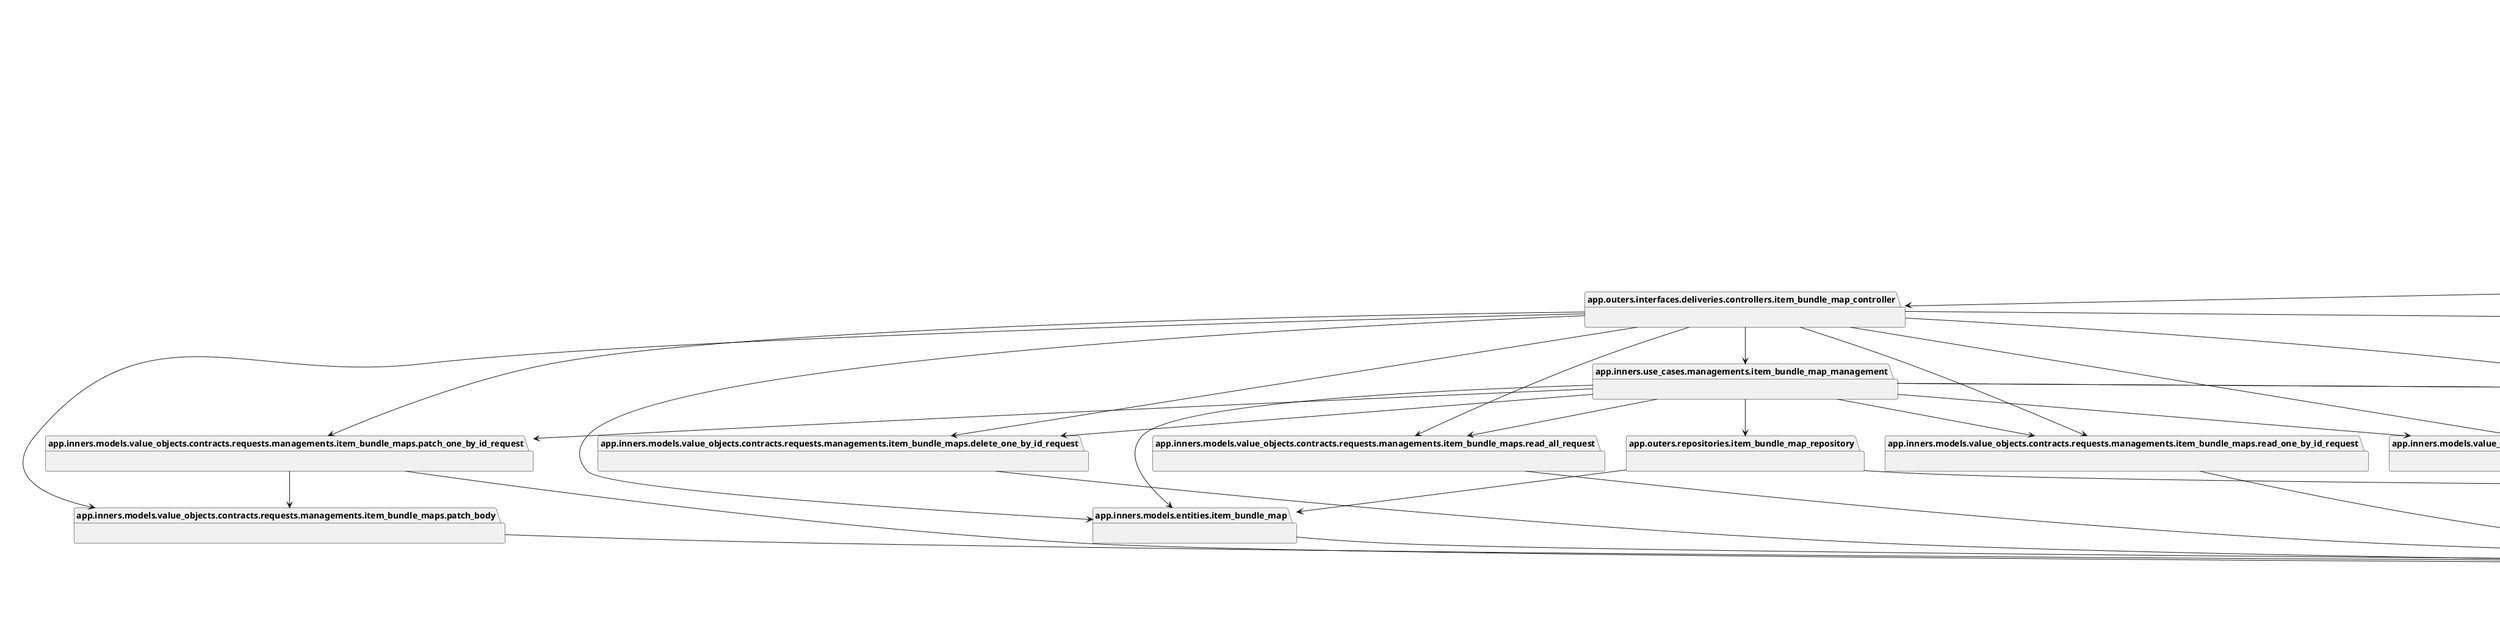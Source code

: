 @startuml packages
set namespaceSeparator none
package "app" as app {
}
package "app.inners" as app.inners {
}
package "app.inners.models" as app.inners.models {
}
package "app.inners.models.entities" as app.inners.models.entities {
}
package "app.inners.models.entities.account" as app.inners.models.entities.account {
}
package "app.inners.models.entities.base_entity" as app.inners.models.entities.base_entity {
}
package "app.inners.models.entities.company" as app.inners.models.entities.company {
}
package "app.inners.models.entities.file" as app.inners.models.entities.file {
}
package "app.inners.models.entities.inventory_control" as app.inners.models.entities.inventory_control {
}
package "app.inners.models.entities.item" as app.inners.models.entities.item {
}
package "app.inners.models.entities.item_bundle_map" as app.inners.models.entities.item_bundle_map {
}
package "app.inners.models.entities.item_file_map" as app.inners.models.entities.item_file_map {
}
package "app.inners.models.entities.location" as app.inners.models.entities.location {
}
package "app.inners.models.entities.role" as app.inners.models.entities.role {
}
package "app.inners.models.entities.transaction" as app.inners.models.entities.transaction {
}
package "app.inners.models.entities.transaction_item_map" as app.inners.models.entities.transaction_item_map {
}
package "app.inners.models.value_objects" as app.inners.models.value_objects {
}
package "app.inners.models.value_objects.base_value_object" as app.inners.models.value_objects.base_value_object {
}
package "app.inners.models.value_objects.contracts" as app.inners.models.value_objects.contracts {
}
package "app.inners.models.value_objects.contracts.requests" as app.inners.models.value_objects.contracts.requests {
}
package "app.inners.models.value_objects.contracts.requests.authentications" as app.inners.models.value_objects.contracts.requests.authentications {
}
package "app.inners.models.value_objects.contracts.requests.authentications.logins" as app.inners.models.value_objects.contracts.requests.authentications.logins {
}
package "app.inners.models.value_objects.contracts.requests.authentications.logins.login_by_email_and_password_body" as app.inners.models.value_objects.contracts.requests.authentications.logins.login_by_email_and_password_body {
}
package "app.inners.models.value_objects.contracts.requests.authentications.logins.login_by_email_and_password_request" as app.inners.models.value_objects.contracts.requests.authentications.logins.login_by_email_and_password_request {
}
package "app.inners.models.value_objects.contracts.requests.authentications.registers" as app.inners.models.value_objects.contracts.requests.authentications.registers {
}
package "app.inners.models.value_objects.contracts.requests.authentications.registers.account_register" as app.inners.models.value_objects.contracts.requests.authentications.registers.account_register {
}
package "app.inners.models.value_objects.contracts.requests.authentications.registers.company_register" as app.inners.models.value_objects.contracts.requests.authentications.registers.company_register {
}
package "app.inners.models.value_objects.contracts.requests.authentications.registers.location_register" as app.inners.models.value_objects.contracts.requests.authentications.registers.location_register {
}
package "app.inners.models.value_objects.contracts.requests.authentications.registers.register_by_email_and_password_body" as app.inners.models.value_objects.contracts.requests.authentications.registers.register_by_email_and_password_body {
}
package "app.inners.models.value_objects.contracts.requests.authentications.registers.register_by_email_and_password_request" as app.inners.models.value_objects.contracts.requests.authentications.registers.register_by_email_and_password_request {
}
package "app.inners.models.value_objects.contracts.requests.forecasts" as app.inners.models.value_objects.contracts.requests.forecasts {
}
package "app.inners.models.value_objects.contracts.requests.forecasts.item_stocks" as app.inners.models.value_objects.contracts.requests.forecasts.item_stocks {
}
package "app.inners.models.value_objects.contracts.requests.forecasts.item_stocks.stock_forecast_body" as app.inners.models.value_objects.contracts.requests.forecasts.item_stocks.stock_forecast_body {
}
package "app.inners.models.value_objects.contracts.requests.forecasts.item_stocks.stock_forecast_by_item_id_request" as app.inners.models.value_objects.contracts.requests.forecasts.item_stocks.stock_forecast_by_item_id_request {
}
package "app.inners.models.value_objects.contracts.requests.forecasts.item_transactions" as app.inners.models.value_objects.contracts.requests.forecasts.item_transactions {
}
package "app.inners.models.value_objects.contracts.requests.forecasts.item_transactions.transaction_forecast_body" as app.inners.models.value_objects.contracts.requests.forecasts.item_transactions.transaction_forecast_body {
}
package "app.inners.models.value_objects.contracts.requests.forecasts.item_transactions.transaction_forecast_by_item_id_request" as app.inners.models.value_objects.contracts.requests.forecasts.item_transactions.transaction_forecast_by_item_id_request {
}
package "app.inners.models.value_objects.contracts.requests.managements" as app.inners.models.value_objects.contracts.requests.managements {
}
package "app.inners.models.value_objects.contracts.requests.managements.accounts" as app.inners.models.value_objects.contracts.requests.managements.accounts {
}
package "app.inners.models.value_objects.contracts.requests.managements.accounts.create_body" as app.inners.models.value_objects.contracts.requests.managements.accounts.create_body {
}
package "app.inners.models.value_objects.contracts.requests.managements.accounts.create_one_request" as app.inners.models.value_objects.contracts.requests.managements.accounts.create_one_request {
}
package "app.inners.models.value_objects.contracts.requests.managements.accounts.delete_one_by_id_request" as app.inners.models.value_objects.contracts.requests.managements.accounts.delete_one_by_id_request {
}
package "app.inners.models.value_objects.contracts.requests.managements.accounts.patch_body" as app.inners.models.value_objects.contracts.requests.managements.accounts.patch_body {
}
package "app.inners.models.value_objects.contracts.requests.managements.accounts.patch_one_by_id_request" as app.inners.models.value_objects.contracts.requests.managements.accounts.patch_one_by_id_request {
}
package "app.inners.models.value_objects.contracts.requests.managements.accounts.read_all_by_company_id_request" as app.inners.models.value_objects.contracts.requests.managements.accounts.read_all_by_company_id_request {
}
package "app.inners.models.value_objects.contracts.requests.managements.accounts.read_all_request" as app.inners.models.value_objects.contracts.requests.managements.accounts.read_all_request {
}
package "app.inners.models.value_objects.contracts.requests.managements.accounts.read_one_by_id_request" as app.inners.models.value_objects.contracts.requests.managements.accounts.read_one_by_id_request {
}
package "app.inners.models.value_objects.contracts.requests.managements.companies" as app.inners.models.value_objects.contracts.requests.managements.companies {
}
package "app.inners.models.value_objects.contracts.requests.managements.companies.create_body" as app.inners.models.value_objects.contracts.requests.managements.companies.create_body {
}
package "app.inners.models.value_objects.contracts.requests.managements.companies.create_one_request" as app.inners.models.value_objects.contracts.requests.managements.companies.create_one_request {
}
package "app.inners.models.value_objects.contracts.requests.managements.companies.delete_one_by_id_request" as app.inners.models.value_objects.contracts.requests.managements.companies.delete_one_by_id_request {
}
package "app.inners.models.value_objects.contracts.requests.managements.companies.patch_body" as app.inners.models.value_objects.contracts.requests.managements.companies.patch_body {
}
package "app.inners.models.value_objects.contracts.requests.managements.companies.patch_one_by_id_request" as app.inners.models.value_objects.contracts.requests.managements.companies.patch_one_by_id_request {
}
package "app.inners.models.value_objects.contracts.requests.managements.companies.read_all_request" as app.inners.models.value_objects.contracts.requests.managements.companies.read_all_request {
}
package "app.inners.models.value_objects.contracts.requests.managements.companies.read_one_by_account_id_request" as app.inners.models.value_objects.contracts.requests.managements.companies.read_one_by_account_id_request {
}
package "app.inners.models.value_objects.contracts.requests.managements.companies.read_one_by_id_request" as app.inners.models.value_objects.contracts.requests.managements.companies.read_one_by_id_request {
}
package "app.inners.models.value_objects.contracts.requests.managements.files" as app.inners.models.value_objects.contracts.requests.managements.files {
}
package "app.inners.models.value_objects.contracts.requests.managements.files.create_body" as app.inners.models.value_objects.contracts.requests.managements.files.create_body {
}
package "app.inners.models.value_objects.contracts.requests.managements.files.create_one_request" as app.inners.models.value_objects.contracts.requests.managements.files.create_one_request {
}
package "app.inners.models.value_objects.contracts.requests.managements.files.delete_one_by_id_request" as app.inners.models.value_objects.contracts.requests.managements.files.delete_one_by_id_request {
}
package "app.inners.models.value_objects.contracts.requests.managements.files.patch_body" as app.inners.models.value_objects.contracts.requests.managements.files.patch_body {
}
package "app.inners.models.value_objects.contracts.requests.managements.files.patch_one_by_id_request" as app.inners.models.value_objects.contracts.requests.managements.files.patch_one_by_id_request {
}
package "app.inners.models.value_objects.contracts.requests.managements.files.read_all_request" as app.inners.models.value_objects.contracts.requests.managements.files.read_all_request {
}
package "app.inners.models.value_objects.contracts.requests.managements.files.read_one_by_id_request" as app.inners.models.value_objects.contracts.requests.managements.files.read_one_by_id_request {
}
package "app.inners.models.value_objects.contracts.requests.managements.inventory_controls" as app.inners.models.value_objects.contracts.requests.managements.inventory_controls {
}
package "app.inners.models.value_objects.contracts.requests.managements.inventory_controls.create_body" as app.inners.models.value_objects.contracts.requests.managements.inventory_controls.create_body {
}
package "app.inners.models.value_objects.contracts.requests.managements.inventory_controls.create_one_request" as app.inners.models.value_objects.contracts.requests.managements.inventory_controls.create_one_request {
}
package "app.inners.models.value_objects.contracts.requests.managements.inventory_controls.delete_one_by_id_request" as app.inners.models.value_objects.contracts.requests.managements.inventory_controls.delete_one_by_id_request {
}
package "app.inners.models.value_objects.contracts.requests.managements.inventory_controls.patch_body" as app.inners.models.value_objects.contracts.requests.managements.inventory_controls.patch_body {
}
package "app.inners.models.value_objects.contracts.requests.managements.inventory_controls.patch_one_by_id_request" as app.inners.models.value_objects.contracts.requests.managements.inventory_controls.patch_one_by_id_request {
}
package "app.inners.models.value_objects.contracts.requests.managements.inventory_controls.read_all_request" as app.inners.models.value_objects.contracts.requests.managements.inventory_controls.read_all_request {
}
package "app.inners.models.value_objects.contracts.requests.managements.inventory_controls.read_one_by_id_request" as app.inners.models.value_objects.contracts.requests.managements.inventory_controls.read_one_by_id_request {
}
package "app.inners.models.value_objects.contracts.requests.managements.item_bundle_maps" as app.inners.models.value_objects.contracts.requests.managements.item_bundle_maps {
}
package "app.inners.models.value_objects.contracts.requests.managements.item_bundle_maps.create_body" as app.inners.models.value_objects.contracts.requests.managements.item_bundle_maps.create_body {
}
package "app.inners.models.value_objects.contracts.requests.managements.item_bundle_maps.create_one_request" as app.inners.models.value_objects.contracts.requests.managements.item_bundle_maps.create_one_request {
}
package "app.inners.models.value_objects.contracts.requests.managements.item_bundle_maps.delete_one_by_id_request" as app.inners.models.value_objects.contracts.requests.managements.item_bundle_maps.delete_one_by_id_request {
}
package "app.inners.models.value_objects.contracts.requests.managements.item_bundle_maps.patch_body" as app.inners.models.value_objects.contracts.requests.managements.item_bundle_maps.patch_body {
}
package "app.inners.models.value_objects.contracts.requests.managements.item_bundle_maps.patch_one_by_id_request" as app.inners.models.value_objects.contracts.requests.managements.item_bundle_maps.patch_one_by_id_request {
}
package "app.inners.models.value_objects.contracts.requests.managements.item_bundle_maps.read_all_request" as app.inners.models.value_objects.contracts.requests.managements.item_bundle_maps.read_all_request {
}
package "app.inners.models.value_objects.contracts.requests.managements.item_bundle_maps.read_one_by_id_request" as app.inners.models.value_objects.contracts.requests.managements.item_bundle_maps.read_one_by_id_request {
}
package "app.inners.models.value_objects.contracts.requests.managements.item_file_maps" as app.inners.models.value_objects.contracts.requests.managements.item_file_maps {
}
package "app.inners.models.value_objects.contracts.requests.managements.item_file_maps.create_body" as app.inners.models.value_objects.contracts.requests.managements.item_file_maps.create_body {
}
package "app.inners.models.value_objects.contracts.requests.managements.item_file_maps.create_one_request" as app.inners.models.value_objects.contracts.requests.managements.item_file_maps.create_one_request {
}
package "app.inners.models.value_objects.contracts.requests.managements.item_file_maps.delete_one_by_id_request" as app.inners.models.value_objects.contracts.requests.managements.item_file_maps.delete_one_by_id_request {
}
package "app.inners.models.value_objects.contracts.requests.managements.item_file_maps.patch_body" as app.inners.models.value_objects.contracts.requests.managements.item_file_maps.patch_body {
}
package "app.inners.models.value_objects.contracts.requests.managements.item_file_maps.patch_one_by_id_request" as app.inners.models.value_objects.contracts.requests.managements.item_file_maps.patch_one_by_id_request {
}
package "app.inners.models.value_objects.contracts.requests.managements.item_file_maps.read_all_request" as app.inners.models.value_objects.contracts.requests.managements.item_file_maps.read_all_request {
}
package "app.inners.models.value_objects.contracts.requests.managements.item_file_maps.read_one_by_id_request" as app.inners.models.value_objects.contracts.requests.managements.item_file_maps.read_one_by_id_request {
}
package "app.inners.models.value_objects.contracts.requests.managements.items" as app.inners.models.value_objects.contracts.requests.managements.items {
}
package "app.inners.models.value_objects.contracts.requests.managements.items.create_body" as app.inners.models.value_objects.contracts.requests.managements.items.create_body {
}
package "app.inners.models.value_objects.contracts.requests.managements.items.create_one_request" as app.inners.models.value_objects.contracts.requests.managements.items.create_one_request {
}
package "app.inners.models.value_objects.contracts.requests.managements.items.delete_one_by_id_request" as app.inners.models.value_objects.contracts.requests.managements.items.delete_one_by_id_request {
}
package "app.inners.models.value_objects.contracts.requests.managements.items.patch_body" as app.inners.models.value_objects.contracts.requests.managements.items.patch_body {
}
package "app.inners.models.value_objects.contracts.requests.managements.items.patch_one_by_id_request" as app.inners.models.value_objects.contracts.requests.managements.items.patch_one_by_id_request {
}
package "app.inners.models.value_objects.contracts.requests.managements.items.read_all_request" as app.inners.models.value_objects.contracts.requests.managements.items.read_all_request {
}
package "app.inners.models.value_objects.contracts.requests.managements.items.read_one_by_id_request" as app.inners.models.value_objects.contracts.requests.managements.items.read_one_by_id_request {
}
package "app.inners.models.value_objects.contracts.requests.managements.locations" as app.inners.models.value_objects.contracts.requests.managements.locations {
}
package "app.inners.models.value_objects.contracts.requests.managements.locations.create_body" as app.inners.models.value_objects.contracts.requests.managements.locations.create_body {
}
package "app.inners.models.value_objects.contracts.requests.managements.locations.create_one_request" as app.inners.models.value_objects.contracts.requests.managements.locations.create_one_request {
}
package "app.inners.models.value_objects.contracts.requests.managements.locations.delete_one_by_id_request" as app.inners.models.value_objects.contracts.requests.managements.locations.delete_one_by_id_request {
}
package "app.inners.models.value_objects.contracts.requests.managements.locations.patch_body" as app.inners.models.value_objects.contracts.requests.managements.locations.patch_body {
}
package "app.inners.models.value_objects.contracts.requests.managements.locations.patch_one_by_id_request" as app.inners.models.value_objects.contracts.requests.managements.locations.patch_one_by_id_request {
}
package "app.inners.models.value_objects.contracts.requests.managements.locations.read_all_request" as app.inners.models.value_objects.contracts.requests.managements.locations.read_all_request {
}
package "app.inners.models.value_objects.contracts.requests.managements.locations.read_one_by_id_request" as app.inners.models.value_objects.contracts.requests.managements.locations.read_one_by_id_request {
}
package "app.inners.models.value_objects.contracts.requests.managements.roles" as app.inners.models.value_objects.contracts.requests.managements.roles {
}
package "app.inners.models.value_objects.contracts.requests.managements.roles.create_body" as app.inners.models.value_objects.contracts.requests.managements.roles.create_body {
}
package "app.inners.models.value_objects.contracts.requests.managements.roles.create_one_request" as app.inners.models.value_objects.contracts.requests.managements.roles.create_one_request {
}
package "app.inners.models.value_objects.contracts.requests.managements.roles.delete_one_by_id_request" as app.inners.models.value_objects.contracts.requests.managements.roles.delete_one_by_id_request {
}
package "app.inners.models.value_objects.contracts.requests.managements.roles.patch_body" as app.inners.models.value_objects.contracts.requests.managements.roles.patch_body {
}
package "app.inners.models.value_objects.contracts.requests.managements.roles.patch_one_by_id_request" as app.inners.models.value_objects.contracts.requests.managements.roles.patch_one_by_id_request {
}
package "app.inners.models.value_objects.contracts.requests.managements.roles.read_all_request" as app.inners.models.value_objects.contracts.requests.managements.roles.read_all_request {
}
package "app.inners.models.value_objects.contracts.requests.managements.roles.read_one_by_id_request" as app.inners.models.value_objects.contracts.requests.managements.roles.read_one_by_id_request {
}
package "app.inners.models.value_objects.contracts.requests.managements.transaction_item_maps" as app.inners.models.value_objects.contracts.requests.managements.transaction_item_maps {
}
package "app.inners.models.value_objects.contracts.requests.managements.transaction_item_maps.create_body" as app.inners.models.value_objects.contracts.requests.managements.transaction_item_maps.create_body {
}
package "app.inners.models.value_objects.contracts.requests.managements.transaction_item_maps.create_one_request" as app.inners.models.value_objects.contracts.requests.managements.transaction_item_maps.create_one_request {
}
package "app.inners.models.value_objects.contracts.requests.managements.transaction_item_maps.delete_one_by_id_request" as app.inners.models.value_objects.contracts.requests.managements.transaction_item_maps.delete_one_by_id_request {
}
package "app.inners.models.value_objects.contracts.requests.managements.transaction_item_maps.patch_body" as app.inners.models.value_objects.contracts.requests.managements.transaction_item_maps.patch_body {
}
package "app.inners.models.value_objects.contracts.requests.managements.transaction_item_maps.patch_one_by_id_request" as app.inners.models.value_objects.contracts.requests.managements.transaction_item_maps.patch_one_by_id_request {
}
package "app.inners.models.value_objects.contracts.requests.managements.transaction_item_maps.read_all_request" as app.inners.models.value_objects.contracts.requests.managements.transaction_item_maps.read_all_request {
}
package "app.inners.models.value_objects.contracts.requests.managements.transaction_item_maps.read_one_by_id_request" as app.inners.models.value_objects.contracts.requests.managements.transaction_item_maps.read_one_by_id_request {
}
package "app.inners.models.value_objects.contracts.requests.managements.transactions" as app.inners.models.value_objects.contracts.requests.managements.transactions {
}
package "app.inners.models.value_objects.contracts.requests.managements.transactions.create_body" as app.inners.models.value_objects.contracts.requests.managements.transactions.create_body {
}
package "app.inners.models.value_objects.contracts.requests.managements.transactions.create_one_request" as app.inners.models.value_objects.contracts.requests.managements.transactions.create_one_request {
}
package "app.inners.models.value_objects.contracts.requests.managements.transactions.delete_one_by_id_request" as app.inners.models.value_objects.contracts.requests.managements.transactions.delete_one_by_id_request {
}
package "app.inners.models.value_objects.contracts.requests.managements.transactions.patch_body" as app.inners.models.value_objects.contracts.requests.managements.transactions.patch_body {
}
package "app.inners.models.value_objects.contracts.requests.managements.transactions.patch_one_by_id_request" as app.inners.models.value_objects.contracts.requests.managements.transactions.patch_one_by_id_request {
}
package "app.inners.models.value_objects.contracts.requests.managements.transactions.read_all_request" as app.inners.models.value_objects.contracts.requests.managements.transactions.read_all_request {
}
package "app.inners.models.value_objects.contracts.requests.managements.transactions.read_one_by_id_request" as app.inners.models.value_objects.contracts.requests.managements.transactions.read_one_by_id_request {
}
package "app.inners.models.value_objects.contracts.responses" as app.inners.models.value_objects.contracts.responses {
}
package "app.inners.models.value_objects.contracts.responses.authentications" as app.inners.models.value_objects.contracts.responses.authentications {
}
package "app.inners.models.value_objects.contracts.responses.authentications.logins" as app.inners.models.value_objects.contracts.responses.authentications.logins {
}
package "app.inners.models.value_objects.contracts.responses.authentications.logins.login_response" as app.inners.models.value_objects.contracts.responses.authentications.logins.login_response {
}
package "app.inners.models.value_objects.contracts.responses.authentications.registers" as app.inners.models.value_objects.contracts.responses.authentications.registers {
}
package "app.inners.models.value_objects.contracts.responses.authentications.registers.register_response" as app.inners.models.value_objects.contracts.responses.authentications.registers.register_response {
}
package "app.inners.models.value_objects.contracts.responses.content" as app.inners.models.value_objects.contracts.responses.content {
}
package "app.inners.models.value_objects.contracts.responses.forecast" as app.inners.models.value_objects.contracts.responses.forecast {
}
package "app.inners.models.value_objects.contracts.responses.forecast.item_stock_forecast_response" as app.inners.models.value_objects.contracts.responses.forecast.item_stock_forecast_response {
}
package "app.inners.models.value_objects.contracts.responses.forecast.item_transaction_forecast_response" as app.inners.models.value_objects.contracts.responses.forecast.item_transaction_forecast_response {
}
package "app.inners.models.value_objects.forecasts" as app.inners.models.value_objects.forecasts {
}
package "app.inners.models.value_objects.forecasts.metric_forecast" as app.inners.models.value_objects.forecasts.metric_forecast {
}
package "app.inners.models.value_objects.forecasts.prediction_forecast" as app.inners.models.value_objects.forecasts.prediction_forecast {
}
package "app.inners.models.value_objects.forecasts.transaction_item_map_forecast" as app.inners.models.value_objects.forecasts.transaction_item_map_forecast {
}
package "app.inners.use_cases" as app.inners.use_cases {
}
package "app.inners.use_cases.authentications" as app.inners.use_cases.authentications {
}
package "app.inners.use_cases.authentications.login_authentication" as app.inners.use_cases.authentications.login_authentication {
}
package "app.inners.use_cases.authentications.register_authentication" as app.inners.use_cases.authentications.register_authentication {
}
package "app.inners.use_cases.forecasts" as app.inners.use_cases.forecasts {
}
package "app.inners.use_cases.forecasts.item_stock_forecast" as app.inners.use_cases.forecasts.item_stock_forecast {
}
package "app.inners.use_cases.forecasts.item_transaction_forecast" as app.inners.use_cases.forecasts.item_transaction_forecast {
}
package "app.inners.use_cases.managements" as app.inners.use_cases.managements {
}
package "app.inners.use_cases.managements.account_management" as app.inners.use_cases.managements.account_management {
}
package "app.inners.use_cases.managements.company_management" as app.inners.use_cases.managements.company_management {
}
package "app.inners.use_cases.managements.file_management" as app.inners.use_cases.managements.file_management {
}
package "app.inners.use_cases.managements.inventory_control_management" as app.inners.use_cases.managements.inventory_control_management {
}
package "app.inners.use_cases.managements.item_bundle_map_management" as app.inners.use_cases.managements.item_bundle_map_management {
}
package "app.inners.use_cases.managements.item_file_map_management" as app.inners.use_cases.managements.item_file_map_management {
}
package "app.inners.use_cases.managements.item_management" as app.inners.use_cases.managements.item_management {
}
package "app.inners.use_cases.managements.location_management" as app.inners.use_cases.managements.location_management {
}
package "app.inners.use_cases.managements.role_management" as app.inners.use_cases.managements.role_management {
}
package "app.inners.use_cases.managements.transaction_item_map_management" as app.inners.use_cases.managements.transaction_item_map_management {
}
package "app.inners.use_cases.managements.transaction_management" as app.inners.use_cases.managements.transaction_management {
}
package "app.main" as app.main {
}
package "app.outers" as app.outers {
}
package "app.outers.interfaces" as app.outers.interfaces {
}
package "app.outers.interfaces.deliveries" as app.outers.interfaces.deliveries {
}
package "app.outers.interfaces.deliveries.controllers" as app.outers.interfaces.deliveries.controllers {
}
package "app.outers.interfaces.deliveries.controllers.account_controller" as app.outers.interfaces.deliveries.controllers.account_controller {
}
package "app.outers.interfaces.deliveries.controllers.authentication_controller" as app.outers.interfaces.deliveries.controllers.authentication_controller {
}
package "app.outers.interfaces.deliveries.controllers.company_controller" as app.outers.interfaces.deliveries.controllers.company_controller {
}
package "app.outers.interfaces.deliveries.controllers.file_controller" as app.outers.interfaces.deliveries.controllers.file_controller {
}
package "app.outers.interfaces.deliveries.controllers.forecast_controller" as app.outers.interfaces.deliveries.controllers.forecast_controller {
}
package "app.outers.interfaces.deliveries.controllers.inventory_control_controller" as app.outers.interfaces.deliveries.controllers.inventory_control_controller {
}
package "app.outers.interfaces.deliveries.controllers.item_bundle_map_controller" as app.outers.interfaces.deliveries.controllers.item_bundle_map_controller {
}
package "app.outers.interfaces.deliveries.controllers.item_controller" as app.outers.interfaces.deliveries.controllers.item_controller {
}
package "app.outers.interfaces.deliveries.controllers.item_file_map_controller" as app.outers.interfaces.deliveries.controllers.item_file_map_controller {
}
package "app.outers.interfaces.deliveries.controllers.location_controller" as app.outers.interfaces.deliveries.controllers.location_controller {
}
package "app.outers.interfaces.deliveries.controllers.role_controller" as app.outers.interfaces.deliveries.controllers.role_controller {
}
package "app.outers.interfaces.deliveries.controllers.transaction_controller" as app.outers.interfaces.deliveries.controllers.transaction_controller {
}
package "app.outers.interfaces.deliveries.controllers.transaction_item_map_controller" as app.outers.interfaces.deliveries.controllers.transaction_item_map_controller {
}
package "app.outers.interfaces.deliveries.routers" as app.outers.interfaces.deliveries.routers {
}
package "app.outers.interfaces.deliveries.routers.api_router" as app.outers.interfaces.deliveries.routers.api_router {
}
package "app.outers.interfaces.deliveries.routers.api_v1_router" as app.outers.interfaces.deliveries.routers.api_v1_router {
}
package "app.outers.repositories" as app.outers.repositories {
}
package "app.outers.repositories.account_repository" as app.outers.repositories.account_repository {
}
package "app.outers.repositories.company_repository" as app.outers.repositories.company_repository {
}
package "app.outers.repositories.file_repository" as app.outers.repositories.file_repository {
}
package "app.outers.repositories.inventory_control_repository" as app.outers.repositories.inventory_control_repository {
}
package "app.outers.repositories.item_bundle_map_repository" as app.outers.repositories.item_bundle_map_repository {
}
package "app.outers.repositories.item_file_map_repository" as app.outers.repositories.item_file_map_repository {
}
package "app.outers.repositories.item_repository" as app.outers.repositories.item_repository {
}
package "app.outers.repositories.location_repository" as app.outers.repositories.location_repository {
}
package "app.outers.repositories.role_repository" as app.outers.repositories.role_repository {
}
package "app.outers.repositories.transaction_item_map_repository" as app.outers.repositories.transaction_item_map_repository {
}
package "app.outers.repositories.transaction_repository" as app.outers.repositories.transaction_repository {
}
package "app.outers.settings" as app.outers.settings {
}
package "app.outers.settings.datastore_settings" as app.outers.settings.datastore_settings {
}
package "app.outers.utilities" as app.outers.utilities {
}
package "app.outers.utilities.datastore_utility" as app.outers.utilities.datastore_utility {
}
package "app.outers.utilities.management_utility" as app.outers.utilities.management_utility {
}
app.inners.models.entities.account --> app.inners.models.entities.base_entity
app.inners.models.entities.company --> app.inners.models.entities.base_entity
app.inners.models.entities.file --> app.inners.models.entities.base_entity
app.inners.models.entities.inventory_control --> app.inners.models.entities.base_entity
app.inners.models.entities.item --> app.inners.models.entities.base_entity
app.inners.models.entities.item_bundle_map --> app.inners.models.entities.base_entity
app.inners.models.entities.item_file_map --> app.inners.models.entities.base_entity
app.inners.models.entities.location --> app.inners.models.entities.base_entity
app.inners.models.entities.role --> app.inners.models.entities.base_entity
app.inners.models.entities.transaction --> app.inners.models.entities.base_entity
app.inners.models.entities.transaction_item_map --> app.inners.models.entities.base_entity
app.inners.models.value_objects.contracts.requests.authentications.logins.login_by_email_and_password_body --> app.inners.models.value_objects.base_value_object
app.inners.models.value_objects.contracts.requests.authentications.logins.login_by_email_and_password_request --> app.inners.models.value_objects.base_value_object
app.inners.models.value_objects.contracts.requests.authentications.registers.account_register --> app.inners.models.value_objects.base_value_object
app.inners.models.value_objects.contracts.requests.authentications.registers.company_register --> app.inners.models.value_objects.base_value_object
app.inners.models.value_objects.contracts.requests.authentications.registers.location_register --> app.inners.models.value_objects.base_value_object
app.inners.models.value_objects.contracts.requests.authentications.registers.register_by_email_and_password_body --> app.inners.models.value_objects.base_value_object
app.inners.models.value_objects.contracts.requests.authentications.registers.register_by_email_and_password_body --> app.inners.models.value_objects.contracts.requests.authentications.registers.account_register
app.inners.models.value_objects.contracts.requests.authentications.registers.register_by_email_and_password_body --> app.inners.models.value_objects.contracts.requests.authentications.registers.company_register
app.inners.models.value_objects.contracts.requests.authentications.registers.register_by_email_and_password_body --> app.inners.models.value_objects.contracts.requests.authentications.registers.location_register
app.inners.models.value_objects.contracts.requests.authentications.registers.register_by_email_and_password_request --> app.inners.models.value_objects.base_value_object
app.inners.models.value_objects.contracts.requests.authentications.registers.register_by_email_and_password_request --> app.inners.models.value_objects.contracts.requests.authentications.registers.account_register
app.inners.models.value_objects.contracts.requests.authentications.registers.register_by_email_and_password_request --> app.inners.models.value_objects.contracts.requests.authentications.registers.company_register
app.inners.models.value_objects.contracts.requests.authentications.registers.register_by_email_and_password_request --> app.inners.models.value_objects.contracts.requests.authentications.registers.location_register
app.inners.models.value_objects.contracts.requests.forecasts.item_stocks.stock_forecast_body --> app.inners.models.value_objects.base_value_object
app.inners.models.value_objects.contracts.requests.forecasts.item_stocks.stock_forecast_by_item_id_request --> app.inners.models.value_objects.base_value_object
app.inners.models.value_objects.contracts.requests.forecasts.item_transactions.transaction_forecast_body --> app.inners.models.value_objects.base_value_object
app.inners.models.value_objects.contracts.requests.forecasts.item_transactions.transaction_forecast_by_item_id_request --> app.inners.models.value_objects.base_value_object
app.inners.models.value_objects.contracts.requests.managements.accounts.create_body --> app.inners.models.value_objects.base_value_object
app.inners.models.value_objects.contracts.requests.managements.accounts.create_one_request --> app.inners.models.value_objects.base_value_object
app.inners.models.value_objects.contracts.requests.managements.accounts.create_one_request --> app.inners.models.value_objects.contracts.requests.managements.accounts.create_body
app.inners.models.value_objects.contracts.requests.managements.accounts.delete_one_by_id_request --> app.inners.models.value_objects.base_value_object
app.inners.models.value_objects.contracts.requests.managements.accounts.patch_body --> app.inners.models.value_objects.base_value_object
app.inners.models.value_objects.contracts.requests.managements.accounts.patch_one_by_id_request --> app.inners.models.value_objects.base_value_object
app.inners.models.value_objects.contracts.requests.managements.accounts.patch_one_by_id_request --> app.inners.models.value_objects.contracts.requests.managements.accounts.patch_body
app.inners.models.value_objects.contracts.requests.managements.accounts.read_all_by_company_id_request --> app.inners.models.value_objects.base_value_object
app.inners.models.value_objects.contracts.requests.managements.accounts.read_all_request --> app.inners.models.value_objects.base_value_object
app.inners.models.value_objects.contracts.requests.managements.accounts.read_one_by_id_request --> app.inners.models.value_objects.base_value_object
app.inners.models.value_objects.contracts.requests.managements.companies.create_body --> app.inners.models.value_objects.base_value_object
app.inners.models.value_objects.contracts.requests.managements.companies.create_one_request --> app.inners.models.value_objects.base_value_object
app.inners.models.value_objects.contracts.requests.managements.companies.create_one_request --> app.inners.models.value_objects.contracts.requests.managements.companies.create_body
app.inners.models.value_objects.contracts.requests.managements.companies.delete_one_by_id_request --> app.inners.models.value_objects.base_value_object
app.inners.models.value_objects.contracts.requests.managements.companies.patch_body --> app.inners.models.value_objects.base_value_object
app.inners.models.value_objects.contracts.requests.managements.companies.patch_one_by_id_request --> app.inners.models.value_objects.base_value_object
app.inners.models.value_objects.contracts.requests.managements.companies.patch_one_by_id_request --> app.inners.models.value_objects.contracts.requests.managements.companies.patch_body
app.inners.models.value_objects.contracts.requests.managements.companies.read_all_request --> app.inners.models.value_objects.base_value_object
app.inners.models.value_objects.contracts.requests.managements.companies.read_one_by_account_id_request --> app.inners.models.value_objects.base_value_object
app.inners.models.value_objects.contracts.requests.managements.companies.read_one_by_id_request --> app.inners.models.value_objects.base_value_object
app.inners.models.value_objects.contracts.requests.managements.files.create_body --> app.inners.models.value_objects.base_value_object
app.inners.models.value_objects.contracts.requests.managements.files.create_one_request --> app.inners.models.value_objects.base_value_object
app.inners.models.value_objects.contracts.requests.managements.files.create_one_request --> app.inners.models.value_objects.contracts.requests.managements.files.create_body
app.inners.models.value_objects.contracts.requests.managements.files.delete_one_by_id_request --> app.inners.models.value_objects.base_value_object
app.inners.models.value_objects.contracts.requests.managements.files.patch_body --> app.inners.models.value_objects.base_value_object
app.inners.models.value_objects.contracts.requests.managements.files.patch_one_by_id_request --> app.inners.models.value_objects.base_value_object
app.inners.models.value_objects.contracts.requests.managements.files.patch_one_by_id_request --> app.inners.models.value_objects.contracts.requests.managements.files.patch_body
app.inners.models.value_objects.contracts.requests.managements.files.read_all_request --> app.inners.models.value_objects.base_value_object
app.inners.models.value_objects.contracts.requests.managements.files.read_one_by_id_request --> app.inners.models.value_objects.base_value_object
app.inners.models.value_objects.contracts.requests.managements.inventory_controls.create_body --> app.inners.models.value_objects.base_value_object
app.inners.models.value_objects.contracts.requests.managements.inventory_controls.create_one_request --> app.inners.models.value_objects.base_value_object
app.inners.models.value_objects.contracts.requests.managements.inventory_controls.create_one_request --> app.inners.models.value_objects.contracts.requests.managements.inventory_controls.create_body
app.inners.models.value_objects.contracts.requests.managements.inventory_controls.delete_one_by_id_request --> app.inners.models.value_objects.base_value_object
app.inners.models.value_objects.contracts.requests.managements.inventory_controls.patch_body --> app.inners.models.value_objects.base_value_object
app.inners.models.value_objects.contracts.requests.managements.inventory_controls.patch_one_by_id_request --> app.inners.models.value_objects.base_value_object
app.inners.models.value_objects.contracts.requests.managements.inventory_controls.patch_one_by_id_request --> app.inners.models.value_objects.contracts.requests.managements.inventory_controls.patch_body
app.inners.models.value_objects.contracts.requests.managements.inventory_controls.read_all_request --> app.inners.models.value_objects.base_value_object
app.inners.models.value_objects.contracts.requests.managements.inventory_controls.read_one_by_id_request --> app.inners.models.value_objects.base_value_object
app.inners.models.value_objects.contracts.requests.managements.item_bundle_maps.create_body --> app.inners.models.value_objects.base_value_object
app.inners.models.value_objects.contracts.requests.managements.item_bundle_maps.create_one_request --> app.inners.models.value_objects.base_value_object
app.inners.models.value_objects.contracts.requests.managements.item_bundle_maps.create_one_request --> app.inners.models.value_objects.contracts.requests.managements.item_bundle_maps.create_body
app.inners.models.value_objects.contracts.requests.managements.item_bundle_maps.delete_one_by_id_request --> app.inners.models.value_objects.base_value_object
app.inners.models.value_objects.contracts.requests.managements.item_bundle_maps.patch_body --> app.inners.models.value_objects.base_value_object
app.inners.models.value_objects.contracts.requests.managements.item_bundle_maps.patch_one_by_id_request --> app.inners.models.value_objects.base_value_object
app.inners.models.value_objects.contracts.requests.managements.item_bundle_maps.patch_one_by_id_request --> app.inners.models.value_objects.contracts.requests.managements.item_bundle_maps.patch_body
app.inners.models.value_objects.contracts.requests.managements.item_bundle_maps.read_all_request --> app.inners.models.value_objects.base_value_object
app.inners.models.value_objects.contracts.requests.managements.item_bundle_maps.read_one_by_id_request --> app.inners.models.value_objects.base_value_object
app.inners.models.value_objects.contracts.requests.managements.item_file_maps.create_body --> app.inners.models.value_objects.base_value_object
app.inners.models.value_objects.contracts.requests.managements.item_file_maps.create_one_request --> app.inners.models.value_objects.base_value_object
app.inners.models.value_objects.contracts.requests.managements.item_file_maps.create_one_request --> app.inners.models.value_objects.contracts.requests.managements.item_file_maps.create_body
app.inners.models.value_objects.contracts.requests.managements.item_file_maps.delete_one_by_id_request --> app.inners.models.value_objects.base_value_object
app.inners.models.value_objects.contracts.requests.managements.item_file_maps.patch_body --> app.inners.models.value_objects.base_value_object
app.inners.models.value_objects.contracts.requests.managements.item_file_maps.patch_one_by_id_request --> app.inners.models.value_objects.base_value_object
app.inners.models.value_objects.contracts.requests.managements.item_file_maps.patch_one_by_id_request --> app.inners.models.value_objects.contracts.requests.managements.item_file_maps.patch_body
app.inners.models.value_objects.contracts.requests.managements.item_file_maps.read_all_request --> app.inners.models.value_objects.base_value_object
app.inners.models.value_objects.contracts.requests.managements.item_file_maps.read_one_by_id_request --> app.inners.models.value_objects.base_value_object
app.inners.models.value_objects.contracts.requests.managements.items.create_body --> app.inners.models.value_objects.base_value_object
app.inners.models.value_objects.contracts.requests.managements.items.create_one_request --> app.inners.models.value_objects.base_value_object
app.inners.models.value_objects.contracts.requests.managements.items.create_one_request --> app.inners.models.value_objects.contracts.requests.managements.items.create_body
app.inners.models.value_objects.contracts.requests.managements.items.delete_one_by_id_request --> app.inners.models.value_objects.base_value_object
app.inners.models.value_objects.contracts.requests.managements.items.patch_body --> app.inners.models.value_objects.base_value_object
app.inners.models.value_objects.contracts.requests.managements.items.patch_one_by_id_request --> app.inners.models.value_objects.base_value_object
app.inners.models.value_objects.contracts.requests.managements.items.patch_one_by_id_request --> app.inners.models.value_objects.contracts.requests.managements.items.patch_body
app.inners.models.value_objects.contracts.requests.managements.items.read_all_request --> app.inners.models.value_objects.base_value_object
app.inners.models.value_objects.contracts.requests.managements.items.read_one_by_id_request --> app.inners.models.value_objects.base_value_object
app.inners.models.value_objects.contracts.requests.managements.locations.create_body --> app.inners.models.value_objects.base_value_object
app.inners.models.value_objects.contracts.requests.managements.locations.create_one_request --> app.inners.models.value_objects.base_value_object
app.inners.models.value_objects.contracts.requests.managements.locations.create_one_request --> app.inners.models.value_objects.contracts.requests.managements.locations.create_body
app.inners.models.value_objects.contracts.requests.managements.locations.delete_one_by_id_request --> app.inners.models.value_objects.base_value_object
app.inners.models.value_objects.contracts.requests.managements.locations.patch_body --> app.inners.models.value_objects.base_value_object
app.inners.models.value_objects.contracts.requests.managements.locations.patch_one_by_id_request --> app.inners.models.value_objects.base_value_object
app.inners.models.value_objects.contracts.requests.managements.locations.patch_one_by_id_request --> app.inners.models.value_objects.contracts.requests.managements.locations.patch_body
app.inners.models.value_objects.contracts.requests.managements.locations.read_all_request --> app.inners.models.value_objects.base_value_object
app.inners.models.value_objects.contracts.requests.managements.locations.read_one_by_id_request --> app.inners.models.value_objects.base_value_object
app.inners.models.value_objects.contracts.requests.managements.roles.create_body --> app.inners.models.value_objects.base_value_object
app.inners.models.value_objects.contracts.requests.managements.roles.create_one_request --> app.inners.models.value_objects.base_value_object
app.inners.models.value_objects.contracts.requests.managements.roles.create_one_request --> app.inners.models.value_objects.contracts.requests.managements.roles.create_body
app.inners.models.value_objects.contracts.requests.managements.roles.delete_one_by_id_request --> app.inners.models.value_objects.base_value_object
app.inners.models.value_objects.contracts.requests.managements.roles.patch_body --> app.inners.models.value_objects.base_value_object
app.inners.models.value_objects.contracts.requests.managements.roles.patch_one_by_id_request --> app.inners.models.value_objects.base_value_object
app.inners.models.value_objects.contracts.requests.managements.roles.patch_one_by_id_request --> app.inners.models.value_objects.contracts.requests.managements.roles.patch_body
app.inners.models.value_objects.contracts.requests.managements.roles.read_all_request --> app.inners.models.value_objects.base_value_object
app.inners.models.value_objects.contracts.requests.managements.roles.read_one_by_id_request --> app.inners.models.value_objects.base_value_object
app.inners.models.value_objects.contracts.requests.managements.transaction_item_maps.create_body --> app.inners.models.value_objects.base_value_object
app.inners.models.value_objects.contracts.requests.managements.transaction_item_maps.create_one_request --> app.inners.models.value_objects.base_value_object
app.inners.models.value_objects.contracts.requests.managements.transaction_item_maps.create_one_request --> app.inners.models.value_objects.contracts.requests.managements.transaction_item_maps.create_body
app.inners.models.value_objects.contracts.requests.managements.transaction_item_maps.delete_one_by_id_request --> app.inners.models.value_objects.base_value_object
app.inners.models.value_objects.contracts.requests.managements.transaction_item_maps.patch_body --> app.inners.models.value_objects.base_value_object
app.inners.models.value_objects.contracts.requests.managements.transaction_item_maps.patch_one_by_id_request --> app.inners.models.value_objects.base_value_object
app.inners.models.value_objects.contracts.requests.managements.transaction_item_maps.patch_one_by_id_request --> app.inners.models.value_objects.contracts.requests.managements.transaction_item_maps.patch_body
app.inners.models.value_objects.contracts.requests.managements.transaction_item_maps.read_all_request --> app.inners.models.value_objects.base_value_object
app.inners.models.value_objects.contracts.requests.managements.transaction_item_maps.read_one_by_id_request --> app.inners.models.value_objects.base_value_object
app.inners.models.value_objects.contracts.requests.managements.transactions.create_body --> app.inners.models.value_objects.base_value_object
app.inners.models.value_objects.contracts.requests.managements.transactions.create_one_request --> app.inners.models.value_objects.base_value_object
app.inners.models.value_objects.contracts.requests.managements.transactions.create_one_request --> app.inners.models.value_objects.contracts.requests.managements.transactions.create_body
app.inners.models.value_objects.contracts.requests.managements.transactions.delete_one_by_id_request --> app.inners.models.value_objects.base_value_object
app.inners.models.value_objects.contracts.requests.managements.transactions.patch_body --> app.inners.models.value_objects.base_value_object
app.inners.models.value_objects.contracts.requests.managements.transactions.patch_one_by_id_request --> app.inners.models.value_objects.base_value_object
app.inners.models.value_objects.contracts.requests.managements.transactions.patch_one_by_id_request --> app.inners.models.value_objects.contracts.requests.managements.transactions.patch_body
app.inners.models.value_objects.contracts.requests.managements.transactions.read_all_request --> app.inners.models.value_objects.base_value_object
app.inners.models.value_objects.contracts.requests.managements.transactions.read_one_by_id_request --> app.inners.models.value_objects.base_value_object
app.inners.models.value_objects.contracts.responses.authentications.logins.login_response --> app.inners.models.entities.account
app.inners.models.value_objects.contracts.responses.authentications.logins.login_response --> app.inners.models.value_objects.base_value_object
app.inners.models.value_objects.contracts.responses.authentications.registers.register_response --> app.inners.models.entities.account
app.inners.models.value_objects.contracts.responses.authentications.registers.register_response --> app.inners.models.value_objects.base_value_object
app.inners.models.value_objects.contracts.responses.content --> app.inners.models.value_objects.base_value_object
app.inners.models.value_objects.contracts.responses.forecast.item_stock_forecast_response --> app.inners.models.value_objects.base_value_object
app.inners.models.value_objects.contracts.responses.forecast.item_stock_forecast_response --> app.inners.models.value_objects.forecasts.metric_forecast
app.inners.models.value_objects.contracts.responses.forecast.item_stock_forecast_response --> app.inners.models.value_objects.forecasts.prediction_forecast
app.inners.models.value_objects.contracts.responses.forecast.item_transaction_forecast_response --> app.inners.models.value_objects.base_value_object
app.inners.models.value_objects.contracts.responses.forecast.item_transaction_forecast_response --> app.inners.models.value_objects.forecasts.metric_forecast
app.inners.models.value_objects.contracts.responses.forecast.item_transaction_forecast_response --> app.inners.models.value_objects.forecasts.prediction_forecast
app.inners.models.value_objects.forecasts.metric_forecast --> app.inners.models.value_objects.base_value_object
app.inners.models.value_objects.forecasts.prediction_forecast --> app.inners.models.value_objects.base_value_object
app.inners.models.value_objects.forecasts.transaction_item_map_forecast --> app.inners.models.value_objects.base_value_object
app.inners.use_cases.authentications.login_authentication --> app.inners.models.entities.account
app.inners.use_cases.authentications.login_authentication --> app.inners.models.value_objects.contracts.requests.authentications.logins.login_by_email_and_password_request
app.inners.use_cases.authentications.login_authentication --> app.inners.models.value_objects.contracts.responses.authentications.logins.login_response
app.inners.use_cases.authentications.login_authentication --> app.inners.models.value_objects.contracts.responses.content
app.inners.use_cases.authentications.login_authentication --> app.inners.use_cases.managements.account_management
app.inners.use_cases.authentications.register_authentication --> app.inners.models.entities.account
app.inners.use_cases.authentications.register_authentication --> app.inners.models.entities.role
app.inners.use_cases.authentications.register_authentication --> app.inners.models.value_objects.contracts.requests.authentications.registers.register_by_email_and_password_request
app.inners.use_cases.authentications.register_authentication --> app.inners.models.value_objects.contracts.requests.managements.accounts.create_body
app.inners.use_cases.authentications.register_authentication --> app.inners.models.value_objects.contracts.requests.managements.accounts.create_one_request
app.inners.use_cases.authentications.register_authentication --> app.inners.models.value_objects.contracts.requests.managements.companies.create_body
app.inners.use_cases.authentications.register_authentication --> app.inners.models.value_objects.contracts.requests.managements.companies.create_one_request
app.inners.use_cases.authentications.register_authentication --> app.inners.models.value_objects.contracts.requests.managements.locations.create_body
app.inners.use_cases.authentications.register_authentication --> app.inners.models.value_objects.contracts.requests.managements.locations.create_one_request
app.inners.use_cases.authentications.register_authentication --> app.inners.models.value_objects.contracts.requests.managements.roles.read_all_request
app.inners.use_cases.authentications.register_authentication --> app.inners.models.value_objects.contracts.responses.authentications.registers.register_response
app.inners.use_cases.authentications.register_authentication --> app.inners.models.value_objects.contracts.responses.content
app.inners.use_cases.authentications.register_authentication --> app.inners.use_cases.managements.account_management
app.inners.use_cases.authentications.register_authentication --> app.inners.use_cases.managements.company_management
app.inners.use_cases.authentications.register_authentication --> app.inners.use_cases.managements.location_management
app.inners.use_cases.authentications.register_authentication --> app.inners.use_cases.managements.role_management
app.inners.use_cases.forecasts.item_stock_forecast --> app.inners.models.entities.inventory_control
app.inners.use_cases.forecasts.item_stock_forecast --> app.inners.models.value_objects.contracts.requests.forecasts.item_stocks.stock_forecast_by_item_id_request
app.inners.use_cases.forecasts.item_stock_forecast --> app.inners.models.value_objects.contracts.responses.content
app.inners.use_cases.forecasts.item_stock_forecast --> app.inners.models.value_objects.contracts.responses.forecast.item_stock_forecast_response
app.inners.use_cases.forecasts.item_stock_forecast --> app.inners.models.value_objects.forecasts.metric_forecast
app.inners.use_cases.forecasts.item_stock_forecast --> app.inners.models.value_objects.forecasts.prediction_forecast
app.inners.use_cases.forecasts.item_stock_forecast --> app.outers.repositories.inventory_control_repository
app.inners.use_cases.forecasts.item_transaction_forecast --> app.inners.models.value_objects.contracts.requests.forecasts.item_transactions.transaction_forecast_by_item_id_request
app.inners.use_cases.forecasts.item_transaction_forecast --> app.inners.models.value_objects.contracts.responses.content
app.inners.use_cases.forecasts.item_transaction_forecast --> app.inners.models.value_objects.contracts.responses.forecast.item_transaction_forecast_response
app.inners.use_cases.forecasts.item_transaction_forecast --> app.inners.models.value_objects.forecasts.metric_forecast
app.inners.use_cases.forecasts.item_transaction_forecast --> app.inners.models.value_objects.forecasts.prediction_forecast
app.inners.use_cases.forecasts.item_transaction_forecast --> app.inners.models.value_objects.forecasts.transaction_item_map_forecast
app.inners.use_cases.forecasts.item_transaction_forecast --> app.outers.repositories.transaction_item_map_repository
app.inners.use_cases.managements.account_management --> app.inners.models.entities.account
app.inners.use_cases.managements.account_management --> app.inners.models.value_objects.contracts.requests.managements.accounts.create_one_request
app.inners.use_cases.managements.account_management --> app.inners.models.value_objects.contracts.requests.managements.accounts.delete_one_by_id_request
app.inners.use_cases.managements.account_management --> app.inners.models.value_objects.contracts.requests.managements.accounts.patch_one_by_id_request
app.inners.use_cases.managements.account_management --> app.inners.models.value_objects.contracts.requests.managements.accounts.read_all_by_company_id_request
app.inners.use_cases.managements.account_management --> app.inners.models.value_objects.contracts.requests.managements.accounts.read_all_request
app.inners.use_cases.managements.account_management --> app.inners.models.value_objects.contracts.requests.managements.accounts.read_one_by_id_request
app.inners.use_cases.managements.account_management --> app.inners.models.value_objects.contracts.responses.content
app.inners.use_cases.managements.account_management --> app.outers.repositories.account_repository
app.inners.use_cases.managements.account_management --> app.outers.utilities.management_utility
app.inners.use_cases.managements.company_management --> app.inners.models.entities.company
app.inners.use_cases.managements.company_management --> app.inners.models.value_objects.contracts.requests.managements.companies.create_one_request
app.inners.use_cases.managements.company_management --> app.inners.models.value_objects.contracts.requests.managements.companies.delete_one_by_id_request
app.inners.use_cases.managements.company_management --> app.inners.models.value_objects.contracts.requests.managements.companies.patch_one_by_id_request
app.inners.use_cases.managements.company_management --> app.inners.models.value_objects.contracts.requests.managements.companies.read_all_request
app.inners.use_cases.managements.company_management --> app.inners.models.value_objects.contracts.requests.managements.companies.read_one_by_id_request
app.inners.use_cases.managements.company_management --> app.inners.models.value_objects.contracts.responses.content
app.inners.use_cases.managements.company_management --> app.outers.repositories.company_repository
app.inners.use_cases.managements.company_management --> app.outers.utilities.management_utility
app.inners.use_cases.managements.file_management --> app.inners.models.entities.file
app.inners.use_cases.managements.file_management --> app.inners.models.value_objects.contracts.requests.managements.files.create_one_request
app.inners.use_cases.managements.file_management --> app.inners.models.value_objects.contracts.requests.managements.files.delete_one_by_id_request
app.inners.use_cases.managements.file_management --> app.inners.models.value_objects.contracts.requests.managements.files.patch_one_by_id_request
app.inners.use_cases.managements.file_management --> app.inners.models.value_objects.contracts.requests.managements.files.read_all_request
app.inners.use_cases.managements.file_management --> app.inners.models.value_objects.contracts.requests.managements.files.read_one_by_id_request
app.inners.use_cases.managements.file_management --> app.inners.models.value_objects.contracts.responses.content
app.inners.use_cases.managements.file_management --> app.outers.repositories.file_repository
app.inners.use_cases.managements.file_management --> app.outers.utilities.management_utility
app.inners.use_cases.managements.inventory_control_management --> app.inners.models.entities.inventory_control
app.inners.use_cases.managements.inventory_control_management --> app.inners.models.value_objects.contracts.requests.managements.inventory_controls.create_one_request
app.inners.use_cases.managements.inventory_control_management --> app.inners.models.value_objects.contracts.requests.managements.inventory_controls.delete_one_by_id_request
app.inners.use_cases.managements.inventory_control_management --> app.inners.models.value_objects.contracts.requests.managements.inventory_controls.patch_one_by_id_request
app.inners.use_cases.managements.inventory_control_management --> app.inners.models.value_objects.contracts.requests.managements.inventory_controls.read_all_request
app.inners.use_cases.managements.inventory_control_management --> app.inners.models.value_objects.contracts.requests.managements.inventory_controls.read_one_by_id_request
app.inners.use_cases.managements.inventory_control_management --> app.inners.models.value_objects.contracts.responses.content
app.inners.use_cases.managements.inventory_control_management --> app.outers.repositories.inventory_control_repository
app.inners.use_cases.managements.inventory_control_management --> app.outers.utilities.management_utility
app.inners.use_cases.managements.item_bundle_map_management --> app.inners.models.entities.item_bundle_map
app.inners.use_cases.managements.item_bundle_map_management --> app.inners.models.value_objects.contracts.requests.managements.item_bundle_maps.create_one_request
app.inners.use_cases.managements.item_bundle_map_management --> app.inners.models.value_objects.contracts.requests.managements.item_bundle_maps.delete_one_by_id_request
app.inners.use_cases.managements.item_bundle_map_management --> app.inners.models.value_objects.contracts.requests.managements.item_bundle_maps.patch_one_by_id_request
app.inners.use_cases.managements.item_bundle_map_management --> app.inners.models.value_objects.contracts.requests.managements.item_bundle_maps.read_all_request
app.inners.use_cases.managements.item_bundle_map_management --> app.inners.models.value_objects.contracts.requests.managements.item_bundle_maps.read_one_by_id_request
app.inners.use_cases.managements.item_bundle_map_management --> app.inners.models.value_objects.contracts.responses.content
app.inners.use_cases.managements.item_bundle_map_management --> app.outers.repositories.item_bundle_map_repository
app.inners.use_cases.managements.item_bundle_map_management --> app.outers.utilities.management_utility
app.inners.use_cases.managements.item_file_map_management --> app.inners.models.entities.item_file_map
app.inners.use_cases.managements.item_file_map_management --> app.inners.models.value_objects.contracts.requests.managements.item_file_maps.create_one_request
app.inners.use_cases.managements.item_file_map_management --> app.inners.models.value_objects.contracts.requests.managements.item_file_maps.delete_one_by_id_request
app.inners.use_cases.managements.item_file_map_management --> app.inners.models.value_objects.contracts.requests.managements.item_file_maps.patch_one_by_id_request
app.inners.use_cases.managements.item_file_map_management --> app.inners.models.value_objects.contracts.requests.managements.item_file_maps.read_all_request
app.inners.use_cases.managements.item_file_map_management --> app.inners.models.value_objects.contracts.requests.managements.item_file_maps.read_one_by_id_request
app.inners.use_cases.managements.item_file_map_management --> app.inners.models.value_objects.contracts.responses.content
app.inners.use_cases.managements.item_file_map_management --> app.outers.repositories.item_file_map_repository
app.inners.use_cases.managements.item_file_map_management --> app.outers.utilities.management_utility
app.inners.use_cases.managements.item_management --> app.inners.models.entities.item
app.inners.use_cases.managements.item_management --> app.inners.models.value_objects.contracts.requests.managements.item_file_maps.read_all_request
app.inners.use_cases.managements.item_management --> app.inners.models.value_objects.contracts.requests.managements.items.create_one_request
app.inners.use_cases.managements.item_management --> app.inners.models.value_objects.contracts.requests.managements.items.delete_one_by_id_request
app.inners.use_cases.managements.item_management --> app.inners.models.value_objects.contracts.requests.managements.items.patch_one_by_id_request
app.inners.use_cases.managements.item_management --> app.inners.models.value_objects.contracts.requests.managements.items.read_one_by_id_request
app.inners.use_cases.managements.item_management --> app.inners.models.value_objects.contracts.responses.content
app.inners.use_cases.managements.item_management --> app.outers.repositories.item_repository
app.inners.use_cases.managements.item_management --> app.outers.utilities.management_utility
app.inners.use_cases.managements.location_management --> app.inners.models.entities.location
app.inners.use_cases.managements.location_management --> app.inners.models.value_objects.contracts.requests.managements.locations.create_one_request
app.inners.use_cases.managements.location_management --> app.inners.models.value_objects.contracts.requests.managements.locations.delete_one_by_id_request
app.inners.use_cases.managements.location_management --> app.inners.models.value_objects.contracts.requests.managements.locations.patch_one_by_id_request
app.inners.use_cases.managements.location_management --> app.inners.models.value_objects.contracts.requests.managements.locations.read_all_request
app.inners.use_cases.managements.location_management --> app.inners.models.value_objects.contracts.requests.managements.locations.read_one_by_id_request
app.inners.use_cases.managements.location_management --> app.inners.models.value_objects.contracts.responses.content
app.inners.use_cases.managements.location_management --> app.outers.repositories.location_repository
app.inners.use_cases.managements.location_management --> app.outers.utilities.management_utility
app.inners.use_cases.managements.role_management --> app.inners.models.entities.role
app.inners.use_cases.managements.role_management --> app.inners.models.value_objects.contracts.requests.managements.roles.create_one_request
app.inners.use_cases.managements.role_management --> app.inners.models.value_objects.contracts.requests.managements.roles.delete_one_by_id_request
app.inners.use_cases.managements.role_management --> app.inners.models.value_objects.contracts.requests.managements.roles.patch_one_by_id_request
app.inners.use_cases.managements.role_management --> app.inners.models.value_objects.contracts.requests.managements.roles.read_all_request
app.inners.use_cases.managements.role_management --> app.inners.models.value_objects.contracts.requests.managements.roles.read_one_by_id_request
app.inners.use_cases.managements.role_management --> app.inners.models.value_objects.contracts.responses.content
app.inners.use_cases.managements.role_management --> app.outers.repositories.role_repository
app.inners.use_cases.managements.role_management --> app.outers.utilities.management_utility
app.inners.use_cases.managements.transaction_item_map_management --> app.inners.models.entities.transaction_item_map
app.inners.use_cases.managements.transaction_item_map_management --> app.inners.models.value_objects.contracts.requests.managements.transaction_item_maps.delete_one_by_id_request
app.inners.use_cases.managements.transaction_item_map_management --> app.inners.models.value_objects.contracts.requests.managements.transaction_item_maps.read_one_by_id_request
app.inners.use_cases.managements.transaction_item_map_management --> app.inners.models.value_objects.contracts.requests.managements.transactions.create_one_request
app.inners.use_cases.managements.transaction_item_map_management --> app.inners.models.value_objects.contracts.requests.managements.transactions.patch_one_by_id_request
app.inners.use_cases.managements.transaction_item_map_management --> app.inners.models.value_objects.contracts.requests.managements.transactions.read_all_request
app.inners.use_cases.managements.transaction_item_map_management --> app.inners.models.value_objects.contracts.responses.content
app.inners.use_cases.managements.transaction_item_map_management --> app.outers.repositories.transaction_item_map_repository
app.inners.use_cases.managements.transaction_item_map_management --> app.outers.utilities.management_utility
app.inners.use_cases.managements.transaction_management --> app.inners.models.entities.transaction
app.inners.use_cases.managements.transaction_management --> app.inners.models.value_objects.contracts.requests.managements.transactions.create_one_request
app.inners.use_cases.managements.transaction_management --> app.inners.models.value_objects.contracts.requests.managements.transactions.delete_one_by_id_request
app.inners.use_cases.managements.transaction_management --> app.inners.models.value_objects.contracts.requests.managements.transactions.patch_one_by_id_request
app.inners.use_cases.managements.transaction_management --> app.inners.models.value_objects.contracts.requests.managements.transactions.read_all_request
app.inners.use_cases.managements.transaction_management --> app.inners.models.value_objects.contracts.requests.managements.transactions.read_one_by_id_request
app.inners.use_cases.managements.transaction_management --> app.inners.models.value_objects.contracts.responses.content
app.inners.use_cases.managements.transaction_management --> app.outers.repositories.transaction_repository
app.inners.use_cases.managements.transaction_management --> app.outers.utilities.management_utility
app.main --> app.outers.interfaces.deliveries.routers.api_router
app.outers.interfaces.deliveries.controllers.account_controller --> app.inners.models.entities.account
app.outers.interfaces.deliveries.controllers.account_controller --> app.inners.models.value_objects.contracts.requests.managements.accounts.create_body
app.outers.interfaces.deliveries.controllers.account_controller --> app.inners.models.value_objects.contracts.requests.managements.accounts.create_one_request
app.outers.interfaces.deliveries.controllers.account_controller --> app.inners.models.value_objects.contracts.requests.managements.accounts.delete_one_by_id_request
app.outers.interfaces.deliveries.controllers.account_controller --> app.inners.models.value_objects.contracts.requests.managements.accounts.patch_body
app.outers.interfaces.deliveries.controllers.account_controller --> app.inners.models.value_objects.contracts.requests.managements.accounts.patch_one_by_id_request
app.outers.interfaces.deliveries.controllers.account_controller --> app.inners.models.value_objects.contracts.requests.managements.accounts.read_all_request
app.outers.interfaces.deliveries.controllers.account_controller --> app.inners.models.value_objects.contracts.requests.managements.accounts.read_one_by_id_request
app.outers.interfaces.deliveries.controllers.account_controller --> app.inners.models.value_objects.contracts.responses.content
app.outers.interfaces.deliveries.controllers.account_controller --> app.inners.use_cases.managements.account_management
app.outers.interfaces.deliveries.controllers.authentication_controller --> app.inners.models.value_objects.contracts.requests.authentications.logins.login_by_email_and_password_body
app.outers.interfaces.deliveries.controllers.authentication_controller --> app.inners.models.value_objects.contracts.requests.authentications.logins.login_by_email_and_password_request
app.outers.interfaces.deliveries.controllers.authentication_controller --> app.inners.models.value_objects.contracts.requests.authentications.registers.register_by_email_and_password_body
app.outers.interfaces.deliveries.controllers.authentication_controller --> app.inners.models.value_objects.contracts.requests.authentications.registers.register_by_email_and_password_request
app.outers.interfaces.deliveries.controllers.authentication_controller --> app.inners.models.value_objects.contracts.responses.authentications.logins.login_response
app.outers.interfaces.deliveries.controllers.authentication_controller --> app.inners.models.value_objects.contracts.responses.authentications.registers.register_response
app.outers.interfaces.deliveries.controllers.authentication_controller --> app.inners.models.value_objects.contracts.responses.content
app.outers.interfaces.deliveries.controllers.authentication_controller --> app.inners.use_cases.authentications.login_authentication
app.outers.interfaces.deliveries.controllers.authentication_controller --> app.inners.use_cases.authentications.register_authentication
app.outers.interfaces.deliveries.controllers.company_controller --> app.inners.models.entities.company
app.outers.interfaces.deliveries.controllers.company_controller --> app.inners.models.value_objects.contracts.requests.managements.companies.create_body
app.outers.interfaces.deliveries.controllers.company_controller --> app.inners.models.value_objects.contracts.requests.managements.companies.create_one_request
app.outers.interfaces.deliveries.controllers.company_controller --> app.inners.models.value_objects.contracts.requests.managements.companies.delete_one_by_id_request
app.outers.interfaces.deliveries.controllers.company_controller --> app.inners.models.value_objects.contracts.requests.managements.companies.patch_body
app.outers.interfaces.deliveries.controllers.company_controller --> app.inners.models.value_objects.contracts.requests.managements.companies.patch_one_by_id_request
app.outers.interfaces.deliveries.controllers.company_controller --> app.inners.models.value_objects.contracts.requests.managements.companies.read_all_request
app.outers.interfaces.deliveries.controllers.company_controller --> app.inners.models.value_objects.contracts.requests.managements.companies.read_one_by_id_request
app.outers.interfaces.deliveries.controllers.company_controller --> app.inners.models.value_objects.contracts.responses.content
app.outers.interfaces.deliveries.controllers.company_controller --> app.inners.use_cases.managements.company_management
app.outers.interfaces.deliveries.controllers.file_controller --> app.inners.models.entities.file
app.outers.interfaces.deliveries.controllers.file_controller --> app.inners.models.value_objects.contracts.requests.managements.files.create_body
app.outers.interfaces.deliveries.controllers.file_controller --> app.inners.models.value_objects.contracts.requests.managements.files.create_one_request
app.outers.interfaces.deliveries.controllers.file_controller --> app.inners.models.value_objects.contracts.requests.managements.files.delete_one_by_id_request
app.outers.interfaces.deliveries.controllers.file_controller --> app.inners.models.value_objects.contracts.requests.managements.files.patch_body
app.outers.interfaces.deliveries.controllers.file_controller --> app.inners.models.value_objects.contracts.requests.managements.files.patch_one_by_id_request
app.outers.interfaces.deliveries.controllers.file_controller --> app.inners.models.value_objects.contracts.requests.managements.files.read_all_request
app.outers.interfaces.deliveries.controllers.file_controller --> app.inners.models.value_objects.contracts.requests.managements.files.read_one_by_id_request
app.outers.interfaces.deliveries.controllers.file_controller --> app.inners.models.value_objects.contracts.responses.content
app.outers.interfaces.deliveries.controllers.file_controller --> app.inners.use_cases.managements.file_management
app.outers.interfaces.deliveries.controllers.forecast_controller --> app.inners.models.value_objects.contracts.requests.forecasts.item_stocks.stock_forecast_body
app.outers.interfaces.deliveries.controllers.forecast_controller --> app.inners.models.value_objects.contracts.requests.forecasts.item_stocks.stock_forecast_by_item_id_request
app.outers.interfaces.deliveries.controllers.forecast_controller --> app.inners.models.value_objects.contracts.requests.forecasts.item_transactions.transaction_forecast_body
app.outers.interfaces.deliveries.controllers.forecast_controller --> app.inners.models.value_objects.contracts.requests.forecasts.item_transactions.transaction_forecast_by_item_id_request
app.outers.interfaces.deliveries.controllers.forecast_controller --> app.inners.models.value_objects.contracts.responses.content
app.outers.interfaces.deliveries.controllers.forecast_controller --> app.inners.models.value_objects.contracts.responses.forecast.item_stock_forecast_response
app.outers.interfaces.deliveries.controllers.forecast_controller --> app.inners.models.value_objects.contracts.responses.forecast.item_transaction_forecast_response
app.outers.interfaces.deliveries.controllers.forecast_controller --> app.inners.use_cases.forecasts.item_stock_forecast
app.outers.interfaces.deliveries.controllers.forecast_controller --> app.inners.use_cases.forecasts.item_transaction_forecast
app.outers.interfaces.deliveries.controllers.inventory_control_controller --> app.inners.models.entities.inventory_control
app.outers.interfaces.deliveries.controllers.inventory_control_controller --> app.inners.models.value_objects.contracts.requests.managements.inventory_controls.create_body
app.outers.interfaces.deliveries.controllers.inventory_control_controller --> app.inners.models.value_objects.contracts.requests.managements.inventory_controls.create_one_request
app.outers.interfaces.deliveries.controllers.inventory_control_controller --> app.inners.models.value_objects.contracts.requests.managements.inventory_controls.delete_one_by_id_request
app.outers.interfaces.deliveries.controllers.inventory_control_controller --> app.inners.models.value_objects.contracts.requests.managements.inventory_controls.patch_body
app.outers.interfaces.deliveries.controllers.inventory_control_controller --> app.inners.models.value_objects.contracts.requests.managements.inventory_controls.patch_one_by_id_request
app.outers.interfaces.deliveries.controllers.inventory_control_controller --> app.inners.models.value_objects.contracts.requests.managements.inventory_controls.read_all_request
app.outers.interfaces.deliveries.controllers.inventory_control_controller --> app.inners.models.value_objects.contracts.requests.managements.inventory_controls.read_one_by_id_request
app.outers.interfaces.deliveries.controllers.inventory_control_controller --> app.inners.models.value_objects.contracts.responses.content
app.outers.interfaces.deliveries.controllers.inventory_control_controller --> app.inners.use_cases.managements.inventory_control_management
app.outers.interfaces.deliveries.controllers.item_bundle_map_controller --> app.inners.models.entities.item_bundle_map
app.outers.interfaces.deliveries.controllers.item_bundle_map_controller --> app.inners.models.value_objects.contracts.requests.managements.item_bundle_maps.create_body
app.outers.interfaces.deliveries.controllers.item_bundle_map_controller --> app.inners.models.value_objects.contracts.requests.managements.item_bundle_maps.create_one_request
app.outers.interfaces.deliveries.controllers.item_bundle_map_controller --> app.inners.models.value_objects.contracts.requests.managements.item_bundle_maps.delete_one_by_id_request
app.outers.interfaces.deliveries.controllers.item_bundle_map_controller --> app.inners.models.value_objects.contracts.requests.managements.item_bundle_maps.patch_body
app.outers.interfaces.deliveries.controllers.item_bundle_map_controller --> app.inners.models.value_objects.contracts.requests.managements.item_bundle_maps.patch_one_by_id_request
app.outers.interfaces.deliveries.controllers.item_bundle_map_controller --> app.inners.models.value_objects.contracts.requests.managements.item_bundle_maps.read_all_request
app.outers.interfaces.deliveries.controllers.item_bundle_map_controller --> app.inners.models.value_objects.contracts.requests.managements.item_bundle_maps.read_one_by_id_request
app.outers.interfaces.deliveries.controllers.item_bundle_map_controller --> app.inners.models.value_objects.contracts.responses.content
app.outers.interfaces.deliveries.controllers.item_bundle_map_controller --> app.inners.use_cases.managements.item_bundle_map_management
app.outers.interfaces.deliveries.controllers.item_controller --> app.inners.models.entities.item
app.outers.interfaces.deliveries.controllers.item_controller --> app.inners.models.value_objects.contracts.requests.managements.item_file_maps.read_all_request
app.outers.interfaces.deliveries.controllers.item_controller --> app.inners.models.value_objects.contracts.requests.managements.items.create_body
app.outers.interfaces.deliveries.controllers.item_controller --> app.inners.models.value_objects.contracts.requests.managements.items.create_one_request
app.outers.interfaces.deliveries.controllers.item_controller --> app.inners.models.value_objects.contracts.requests.managements.items.delete_one_by_id_request
app.outers.interfaces.deliveries.controllers.item_controller --> app.inners.models.value_objects.contracts.requests.managements.items.patch_body
app.outers.interfaces.deliveries.controllers.item_controller --> app.inners.models.value_objects.contracts.requests.managements.items.patch_one_by_id_request
app.outers.interfaces.deliveries.controllers.item_controller --> app.inners.models.value_objects.contracts.requests.managements.items.read_one_by_id_request
app.outers.interfaces.deliveries.controllers.item_controller --> app.inners.models.value_objects.contracts.responses.content
app.outers.interfaces.deliveries.controllers.item_controller --> app.inners.use_cases.managements.item_management
app.outers.interfaces.deliveries.controllers.item_file_map_controller --> app.inners.models.entities.item_file_map
app.outers.interfaces.deliveries.controllers.item_file_map_controller --> app.inners.models.value_objects.contracts.requests.managements.item_file_maps.create_body
app.outers.interfaces.deliveries.controllers.item_file_map_controller --> app.inners.models.value_objects.contracts.requests.managements.item_file_maps.create_one_request
app.outers.interfaces.deliveries.controllers.item_file_map_controller --> app.inners.models.value_objects.contracts.requests.managements.item_file_maps.delete_one_by_id_request
app.outers.interfaces.deliveries.controllers.item_file_map_controller --> app.inners.models.value_objects.contracts.requests.managements.item_file_maps.patch_body
app.outers.interfaces.deliveries.controllers.item_file_map_controller --> app.inners.models.value_objects.contracts.requests.managements.item_file_maps.patch_one_by_id_request
app.outers.interfaces.deliveries.controllers.item_file_map_controller --> app.inners.models.value_objects.contracts.requests.managements.item_file_maps.read_all_request
app.outers.interfaces.deliveries.controllers.item_file_map_controller --> app.inners.models.value_objects.contracts.requests.managements.item_file_maps.read_one_by_id_request
app.outers.interfaces.deliveries.controllers.item_file_map_controller --> app.inners.models.value_objects.contracts.responses.content
app.outers.interfaces.deliveries.controllers.item_file_map_controller --> app.inners.use_cases.managements.item_file_map_management
app.outers.interfaces.deliveries.controllers.location_controller --> app.inners.models.entities.location
app.outers.interfaces.deliveries.controllers.location_controller --> app.inners.models.value_objects.contracts.requests.managements.locations.create_body
app.outers.interfaces.deliveries.controllers.location_controller --> app.inners.models.value_objects.contracts.requests.managements.locations.create_one_request
app.outers.interfaces.deliveries.controllers.location_controller --> app.inners.models.value_objects.contracts.requests.managements.locations.delete_one_by_id_request
app.outers.interfaces.deliveries.controllers.location_controller --> app.inners.models.value_objects.contracts.requests.managements.locations.patch_body
app.outers.interfaces.deliveries.controllers.location_controller --> app.inners.models.value_objects.contracts.requests.managements.locations.patch_one_by_id_request
app.outers.interfaces.deliveries.controllers.location_controller --> app.inners.models.value_objects.contracts.requests.managements.locations.read_all_request
app.outers.interfaces.deliveries.controllers.location_controller --> app.inners.models.value_objects.contracts.requests.managements.locations.read_one_by_id_request
app.outers.interfaces.deliveries.controllers.location_controller --> app.inners.models.value_objects.contracts.responses.content
app.outers.interfaces.deliveries.controllers.location_controller --> app.inners.use_cases.managements.location_management
app.outers.interfaces.deliveries.controllers.role_controller --> app.inners.models.entities.role
app.outers.interfaces.deliveries.controllers.role_controller --> app.inners.models.value_objects.contracts.requests.managements.roles.create_body
app.outers.interfaces.deliveries.controllers.role_controller --> app.inners.models.value_objects.contracts.requests.managements.roles.create_one_request
app.outers.interfaces.deliveries.controllers.role_controller --> app.inners.models.value_objects.contracts.requests.managements.roles.delete_one_by_id_request
app.outers.interfaces.deliveries.controllers.role_controller --> app.inners.models.value_objects.contracts.requests.managements.roles.patch_body
app.outers.interfaces.deliveries.controllers.role_controller --> app.inners.models.value_objects.contracts.requests.managements.roles.patch_one_by_id_request
app.outers.interfaces.deliveries.controllers.role_controller --> app.inners.models.value_objects.contracts.requests.managements.roles.read_all_request
app.outers.interfaces.deliveries.controllers.role_controller --> app.inners.models.value_objects.contracts.requests.managements.roles.read_one_by_id_request
app.outers.interfaces.deliveries.controllers.role_controller --> app.inners.models.value_objects.contracts.responses.content
app.outers.interfaces.deliveries.controllers.role_controller --> app.inners.use_cases.managements.role_management
app.outers.interfaces.deliveries.controllers.transaction_controller --> app.inners.models.entities.transaction
app.outers.interfaces.deliveries.controllers.transaction_controller --> app.inners.models.value_objects.contracts.requests.managements.transactions.create_body
app.outers.interfaces.deliveries.controllers.transaction_controller --> app.inners.models.value_objects.contracts.requests.managements.transactions.create_one_request
app.outers.interfaces.deliveries.controllers.transaction_controller --> app.inners.models.value_objects.contracts.requests.managements.transactions.delete_one_by_id_request
app.outers.interfaces.deliveries.controllers.transaction_controller --> app.inners.models.value_objects.contracts.requests.managements.transactions.patch_body
app.outers.interfaces.deliveries.controllers.transaction_controller --> app.inners.models.value_objects.contracts.requests.managements.transactions.patch_one_by_id_request
app.outers.interfaces.deliveries.controllers.transaction_controller --> app.inners.models.value_objects.contracts.requests.managements.transactions.read_all_request
app.outers.interfaces.deliveries.controllers.transaction_controller --> app.inners.models.value_objects.contracts.requests.managements.transactions.read_one_by_id_request
app.outers.interfaces.deliveries.controllers.transaction_controller --> app.inners.models.value_objects.contracts.responses.content
app.outers.interfaces.deliveries.controllers.transaction_controller --> app.inners.use_cases.managements.transaction_management
app.outers.interfaces.deliveries.controllers.transaction_item_map_controller --> app.inners.models.entities.transaction_item_map
app.outers.interfaces.deliveries.controllers.transaction_item_map_controller --> app.inners.models.value_objects.contracts.requests.managements.transaction_item_maps.create_body
app.outers.interfaces.deliveries.controllers.transaction_item_map_controller --> app.inners.models.value_objects.contracts.requests.managements.transaction_item_maps.create_one_request
app.outers.interfaces.deliveries.controllers.transaction_item_map_controller --> app.inners.models.value_objects.contracts.requests.managements.transaction_item_maps.delete_one_by_id_request
app.outers.interfaces.deliveries.controllers.transaction_item_map_controller --> app.inners.models.value_objects.contracts.requests.managements.transaction_item_maps.patch_body
app.outers.interfaces.deliveries.controllers.transaction_item_map_controller --> app.inners.models.value_objects.contracts.requests.managements.transaction_item_maps.patch_one_by_id_request
app.outers.interfaces.deliveries.controllers.transaction_item_map_controller --> app.inners.models.value_objects.contracts.requests.managements.transaction_item_maps.read_one_by_id_request
app.outers.interfaces.deliveries.controllers.transaction_item_map_controller --> app.inners.models.value_objects.contracts.requests.managements.transactions.read_all_request
app.outers.interfaces.deliveries.controllers.transaction_item_map_controller --> app.inners.models.value_objects.contracts.responses.content
app.outers.interfaces.deliveries.controllers.transaction_item_map_controller --> app.inners.use_cases.managements.transaction_item_map_management
app.outers.interfaces.deliveries.routers.api_router --> app.outers.interfaces.deliveries.routers.api_v1_router
app.outers.interfaces.deliveries.routers.api_v1_router --> app.outers.interfaces.deliveries.controllers
app.outers.interfaces.deliveries.routers.api_v1_router --> app.outers.interfaces.deliveries.controllers.account_controller
app.outers.interfaces.deliveries.routers.api_v1_router --> app.outers.interfaces.deliveries.controllers.authentication_controller
app.outers.interfaces.deliveries.routers.api_v1_router --> app.outers.interfaces.deliveries.controllers.company_controller
app.outers.interfaces.deliveries.routers.api_v1_router --> app.outers.interfaces.deliveries.controllers.file_controller
app.outers.interfaces.deliveries.routers.api_v1_router --> app.outers.interfaces.deliveries.controllers.forecast_controller
app.outers.interfaces.deliveries.routers.api_v1_router --> app.outers.interfaces.deliveries.controllers.inventory_control_controller
app.outers.interfaces.deliveries.routers.api_v1_router --> app.outers.interfaces.deliveries.controllers.item_bundle_map_controller
app.outers.interfaces.deliveries.routers.api_v1_router --> app.outers.interfaces.deliveries.controllers.item_controller
app.outers.interfaces.deliveries.routers.api_v1_router --> app.outers.interfaces.deliveries.controllers.item_file_map_controller
app.outers.interfaces.deliveries.routers.api_v1_router --> app.outers.interfaces.deliveries.controllers.location_controller
app.outers.interfaces.deliveries.routers.api_v1_router --> app.outers.interfaces.deliveries.controllers.role_controller
app.outers.interfaces.deliveries.routers.api_v1_router --> app.outers.interfaces.deliveries.controllers.transaction_controller
app.outers.interfaces.deliveries.routers.api_v1_router --> app.outers.interfaces.deliveries.controllers.transaction_item_map_controller
app.outers.repositories.account_repository --> app.inners.models.entities.account
app.outers.repositories.account_repository --> app.outers.utilities.datastore_utility
app.outers.repositories.company_repository --> app.inners.models.entities.company
app.outers.repositories.company_repository --> app.outers.utilities.datastore_utility
app.outers.repositories.file_repository --> app.inners.models.entities.file
app.outers.repositories.file_repository --> app.outers.utilities.datastore_utility
app.outers.repositories.inventory_control_repository --> app.inners.models.entities.inventory_control
app.outers.repositories.inventory_control_repository --> app.outers.utilities.datastore_utility
app.outers.repositories.item_bundle_map_repository --> app.inners.models.entities.item_bundle_map
app.outers.repositories.item_bundle_map_repository --> app.outers.utilities.datastore_utility
app.outers.repositories.item_file_map_repository --> app.inners.models.entities.item_file_map
app.outers.repositories.item_file_map_repository --> app.outers.utilities.datastore_utility
app.outers.repositories.item_repository --> app.inners.models.entities.item
app.outers.repositories.item_repository --> app.outers.utilities.datastore_utility
app.outers.repositories.location_repository --> app.inners.models.entities.location
app.outers.repositories.location_repository --> app.outers.utilities.datastore_utility
app.outers.repositories.role_repository --> app.inners.models.entities.role
app.outers.repositories.role_repository --> app.outers.utilities.datastore_utility
app.outers.repositories.transaction_item_map_repository --> app.inners.models.entities.transaction_item_map
app.outers.repositories.transaction_item_map_repository --> app.inners.models.value_objects.forecasts.transaction_item_map_forecast
app.outers.repositories.transaction_item_map_repository --> app.outers.utilities.datastore_utility
app.outers.repositories.transaction_repository --> app.inners.models.entities.transaction
app.outers.repositories.transaction_repository --> app.outers.utilities.datastore_utility
app.outers.utilities.datastore_utility --> app.outers.settings.datastore_settings
app.outers.utilities.management_utility --> app.inners.models.entities.base_entity
@enduml

